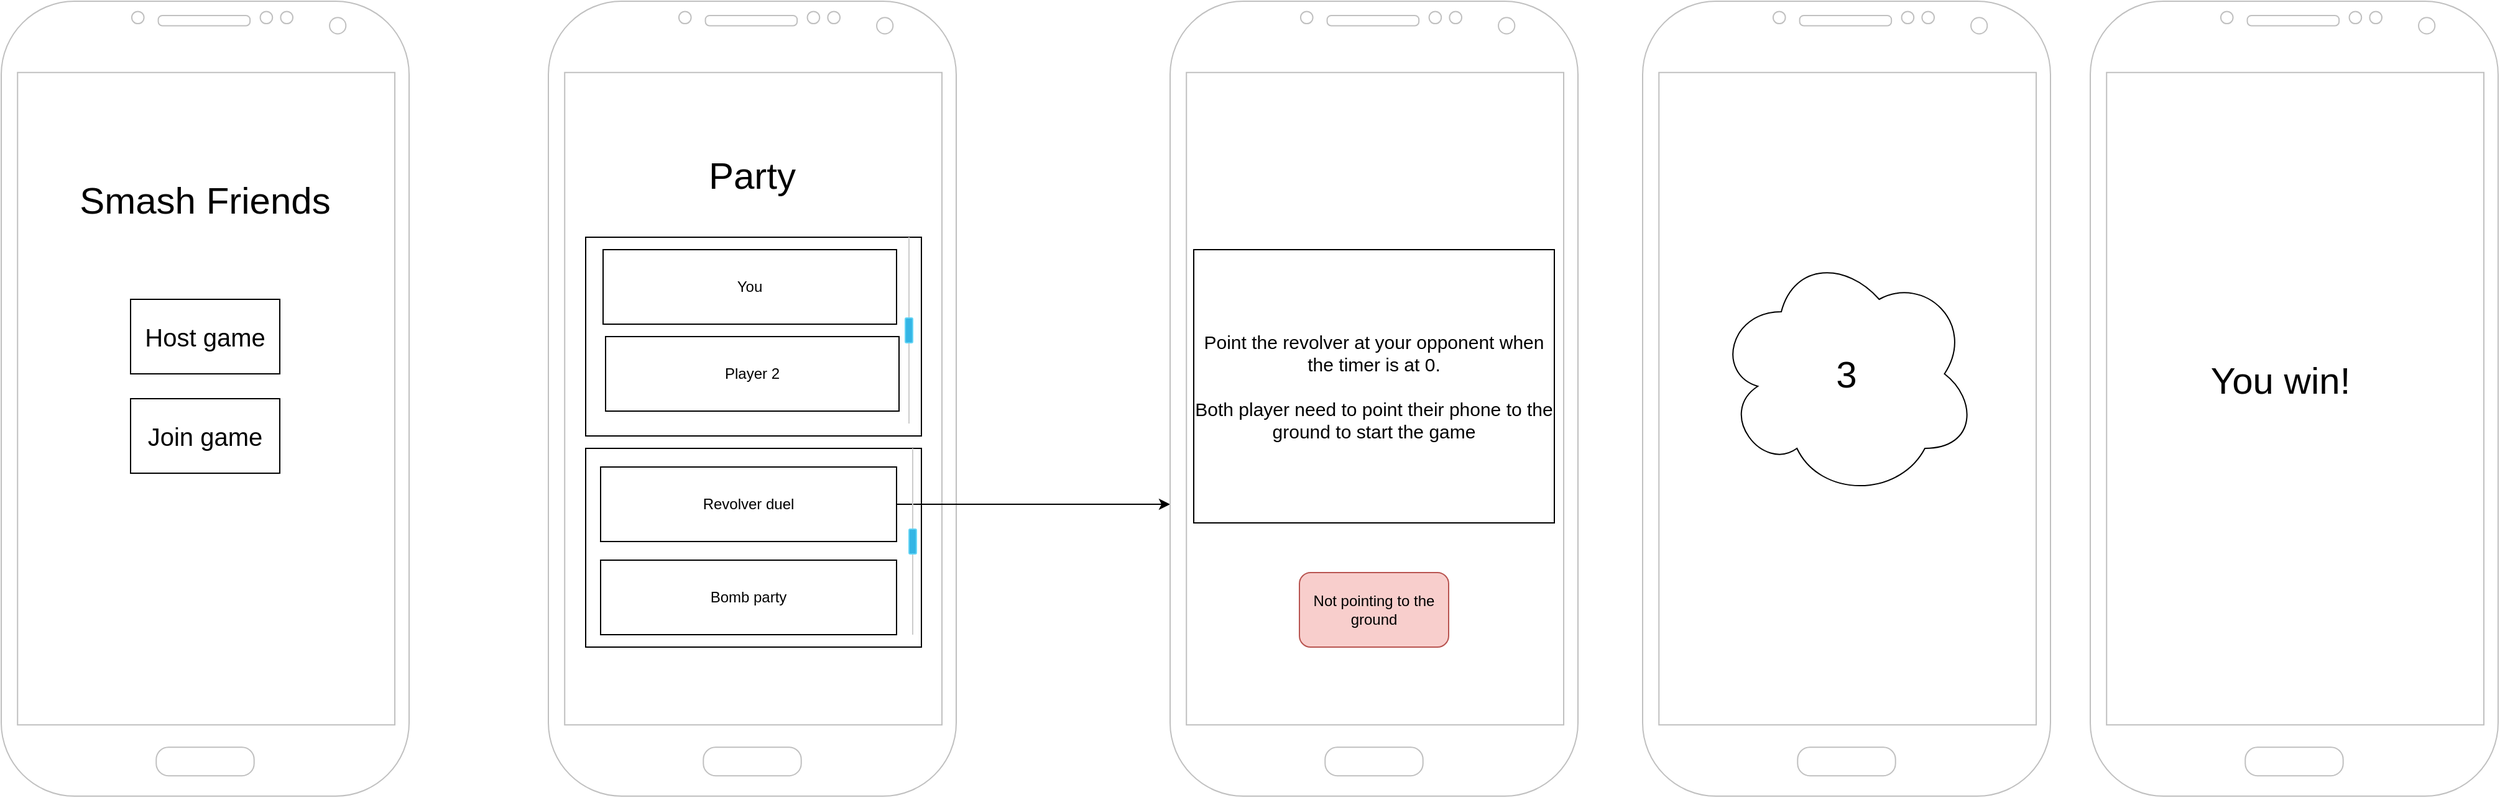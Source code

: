 <mxfile version="12.0.2" type="device" pages="1"><diagram id="xzq0c6xZUvLYD96-uj7S" name="Page-1"><mxGraphModel dx="1646" dy="879" grid="1" gridSize="10" guides="1" tooltips="1" connect="1" arrows="1" fold="1" page="1" pageScale="1" pageWidth="827" pageHeight="1169" math="0" shadow="0"><root><mxCell id="0"/><mxCell id="1" parent="0"/><mxCell id="oveiuL1aTs8G7vYADACP-29" value="" style="rounded=0;whiteSpace=wrap;html=1;" vertex="1" parent="1"><mxGeometry x="550" y="480" width="270" height="160" as="geometry"/></mxCell><mxCell id="oveiuL1aTs8G7vYADACP-22" value="" style="rounded=0;whiteSpace=wrap;html=1;" vertex="1" parent="1"><mxGeometry x="550" y="310" width="270" height="160" as="geometry"/></mxCell><mxCell id="oveiuL1aTs8G7vYADACP-3" value="" style="verticalLabelPosition=bottom;verticalAlign=top;html=1;shadow=0;dashed=0;strokeWidth=1;shape=mxgraph.android.phone2;fillColor=#ffffff;strokeColor=#c0c0c0;" vertex="1" parent="1"><mxGeometry x="80" y="120" width="328" height="640" as="geometry"/></mxCell><mxCell id="oveiuL1aTs8G7vYADACP-6" value="&lt;font style=&quot;font-size: 30px&quot;&gt;Smash Friends&lt;/font&gt;" style="text;html=1;strokeColor=none;fillColor=none;align=center;verticalAlign=middle;whiteSpace=wrap;rounded=0;" vertex="1" parent="1"><mxGeometry x="109" y="230" width="270" height="100" as="geometry"/></mxCell><mxCell id="oveiuL1aTs8G7vYADACP-7" value="" style="verticalLabelPosition=bottom;verticalAlign=top;html=1;shadow=0;dashed=0;strokeWidth=1;shape=mxgraph.android.phone2;fillColor=#ffffff;strokeColor=#c0c0c0;" vertex="1" parent="1"><mxGeometry x="520" y="120" width="328" height="640" as="geometry"/></mxCell><mxCell id="oveiuL1aTs8G7vYADACP-13" value="&lt;font style=&quot;font-size: 20px&quot;&gt;Host game&lt;br&gt;&lt;/font&gt;" style="rounded=0;whiteSpace=wrap;html=1;" vertex="1" parent="1"><mxGeometry x="184" y="360" width="120" height="60" as="geometry"/></mxCell><mxCell id="oveiuL1aTs8G7vYADACP-14" value="&lt;div&gt;&lt;font style=&quot;font-size: 20px&quot;&gt;Join game&lt;/font&gt;&lt;/div&gt;" style="rounded=0;whiteSpace=wrap;html=1;" vertex="1" parent="1"><mxGeometry x="184" y="440" width="120" height="60" as="geometry"/></mxCell><mxCell id="oveiuL1aTs8G7vYADACP-18" value="&lt;font style=&quot;font-size: 30px&quot;&gt;Party&lt;/font&gt;" style="text;html=1;strokeColor=none;fillColor=none;align=center;verticalAlign=middle;whiteSpace=wrap;rounded=0;" vertex="1" parent="1"><mxGeometry x="549" y="210" width="270" height="100" as="geometry"/></mxCell><mxCell id="oveiuL1aTs8G7vYADACP-19" value="You" style="rounded=0;whiteSpace=wrap;html=1;" vertex="1" parent="1"><mxGeometry x="564" y="320" width="236" height="60" as="geometry"/></mxCell><mxCell id="oveiuL1aTs8G7vYADACP-20" value="Player 2" style="rounded=0;whiteSpace=wrap;html=1;" vertex="1" parent="1"><mxGeometry x="566" y="390" width="236" height="60" as="geometry"/></mxCell><mxCell id="oveiuL1aTs8G7vYADACP-26" value="" style="verticalLabelPosition=bottom;verticalAlign=top;html=1;shadow=0;dashed=0;strokeWidth=1;shape=mxgraph.android.quickscroll3;dy=0.5;fillColor=#33b5e5;strokeColor=#66D5F5;" vertex="1" parent="1"><mxGeometry x="807" y="310" width="6" height="150" as="geometry"/></mxCell><mxCell id="oveiuL1aTs8G7vYADACP-31" style="edgeStyle=orthogonalEdgeStyle;rounded=0;orthogonalLoop=1;jettySize=auto;html=1;exitX=1;exitY=0.5;exitDx=0;exitDy=0;" edge="1" parent="1" source="oveiuL1aTs8G7vYADACP-27"><mxGeometry relative="1" as="geometry"><mxPoint x="1020" y="525" as="targetPoint"/></mxGeometry></mxCell><mxCell id="oveiuL1aTs8G7vYADACP-27" value="Revolver duel" style="rounded=0;whiteSpace=wrap;html=1;" vertex="1" parent="1"><mxGeometry x="562" y="495" width="238" height="60" as="geometry"/></mxCell><mxCell id="oveiuL1aTs8G7vYADACP-28" value="Bomb party" style="rounded=0;whiteSpace=wrap;html=1;" vertex="1" parent="1"><mxGeometry x="562" y="570" width="238" height="60" as="geometry"/></mxCell><mxCell id="oveiuL1aTs8G7vYADACP-30" value="" style="verticalLabelPosition=bottom;verticalAlign=top;html=1;shadow=0;dashed=0;strokeWidth=1;shape=mxgraph.android.quickscroll3;dy=0.5;fillColor=#33b5e5;strokeColor=#66D5F5;" vertex="1" parent="1"><mxGeometry x="810" y="480" width="6" height="150" as="geometry"/></mxCell><mxCell id="oveiuL1aTs8G7vYADACP-36" value="" style="verticalLabelPosition=bottom;verticalAlign=top;html=1;shadow=0;dashed=0;strokeWidth=1;shape=mxgraph.android.phone2;fillColor=#ffffff;strokeColor=#c0c0c0;" vertex="1" parent="1"><mxGeometry x="1020" y="120" width="328" height="640" as="geometry"/></mxCell><mxCell id="oveiuL1aTs8G7vYADACP-40" value="&lt;div&gt;&lt;font style=&quot;font-size: 15px&quot;&gt;&lt;font style=&quot;font-size: 15px&quot;&gt;Point the revolver at your opponent when the timer is at 0&lt;/font&gt;.&lt;/font&gt;&lt;/div&gt;&lt;div&gt;&lt;font style=&quot;font-size: 15px&quot;&gt;&lt;br&gt;&lt;/font&gt;&lt;/div&gt;&lt;div&gt;&lt;font style=&quot;font-size: 15px&quot;&gt;Both player need to point their phone to the ground to start the game&lt;br&gt;&lt;/font&gt;&lt;/div&gt;" style="rounded=0;whiteSpace=wrap;html=1;" vertex="1" parent="1"><mxGeometry x="1039" y="320" width="290" height="220" as="geometry"/></mxCell><mxCell id="oveiuL1aTs8G7vYADACP-42" value="" style="verticalLabelPosition=bottom;verticalAlign=top;html=1;shadow=0;dashed=0;strokeWidth=1;shape=mxgraph.android.phone2;fillColor=#ffffff;strokeColor=#c0c0c0;" vertex="1" parent="1"><mxGeometry x="1400" y="120" width="328" height="640" as="geometry"/></mxCell><mxCell id="oveiuL1aTs8G7vYADACP-45" value="&lt;font style=&quot;font-size: 30px&quot;&gt;3&lt;/font&gt;" style="ellipse;shape=cloud;whiteSpace=wrap;html=1;" vertex="1" parent="1"><mxGeometry x="1459" y="320" width="210" height="200" as="geometry"/></mxCell><mxCell id="oveiuL1aTs8G7vYADACP-46" value="&lt;span style=&quot;background-color: transparent&quot;&gt;Not pointing to the ground&lt;/span&gt;" style="rounded=1;whiteSpace=wrap;html=1;fillColor=#f8cecc;strokeColor=#b85450;" vertex="1" parent="1"><mxGeometry x="1124" y="580" width="120" height="60" as="geometry"/></mxCell><mxCell id="oveiuL1aTs8G7vYADACP-47" value="" style="verticalLabelPosition=bottom;verticalAlign=top;html=1;shadow=0;dashed=0;strokeWidth=1;shape=mxgraph.android.phone2;fillColor=#ffffff;strokeColor=#c0c0c0;" vertex="1" parent="1"><mxGeometry x="1760" y="120" width="328" height="640" as="geometry"/></mxCell><mxCell id="oveiuL1aTs8G7vYADACP-49" value="&lt;font style=&quot;font-size: 30px&quot;&gt;You win&lt;/font&gt;&lt;font style=&quot;font-size: 30px&quot;&gt;!&lt;br&gt;&lt;/font&gt;" style="text;html=1;strokeColor=none;fillColor=none;align=center;verticalAlign=middle;whiteSpace=wrap;rounded=0;" vertex="1" parent="1"><mxGeometry x="1840" y="370" width="146" height="110" as="geometry"/></mxCell></root></mxGraphModel></diagram></mxfile>